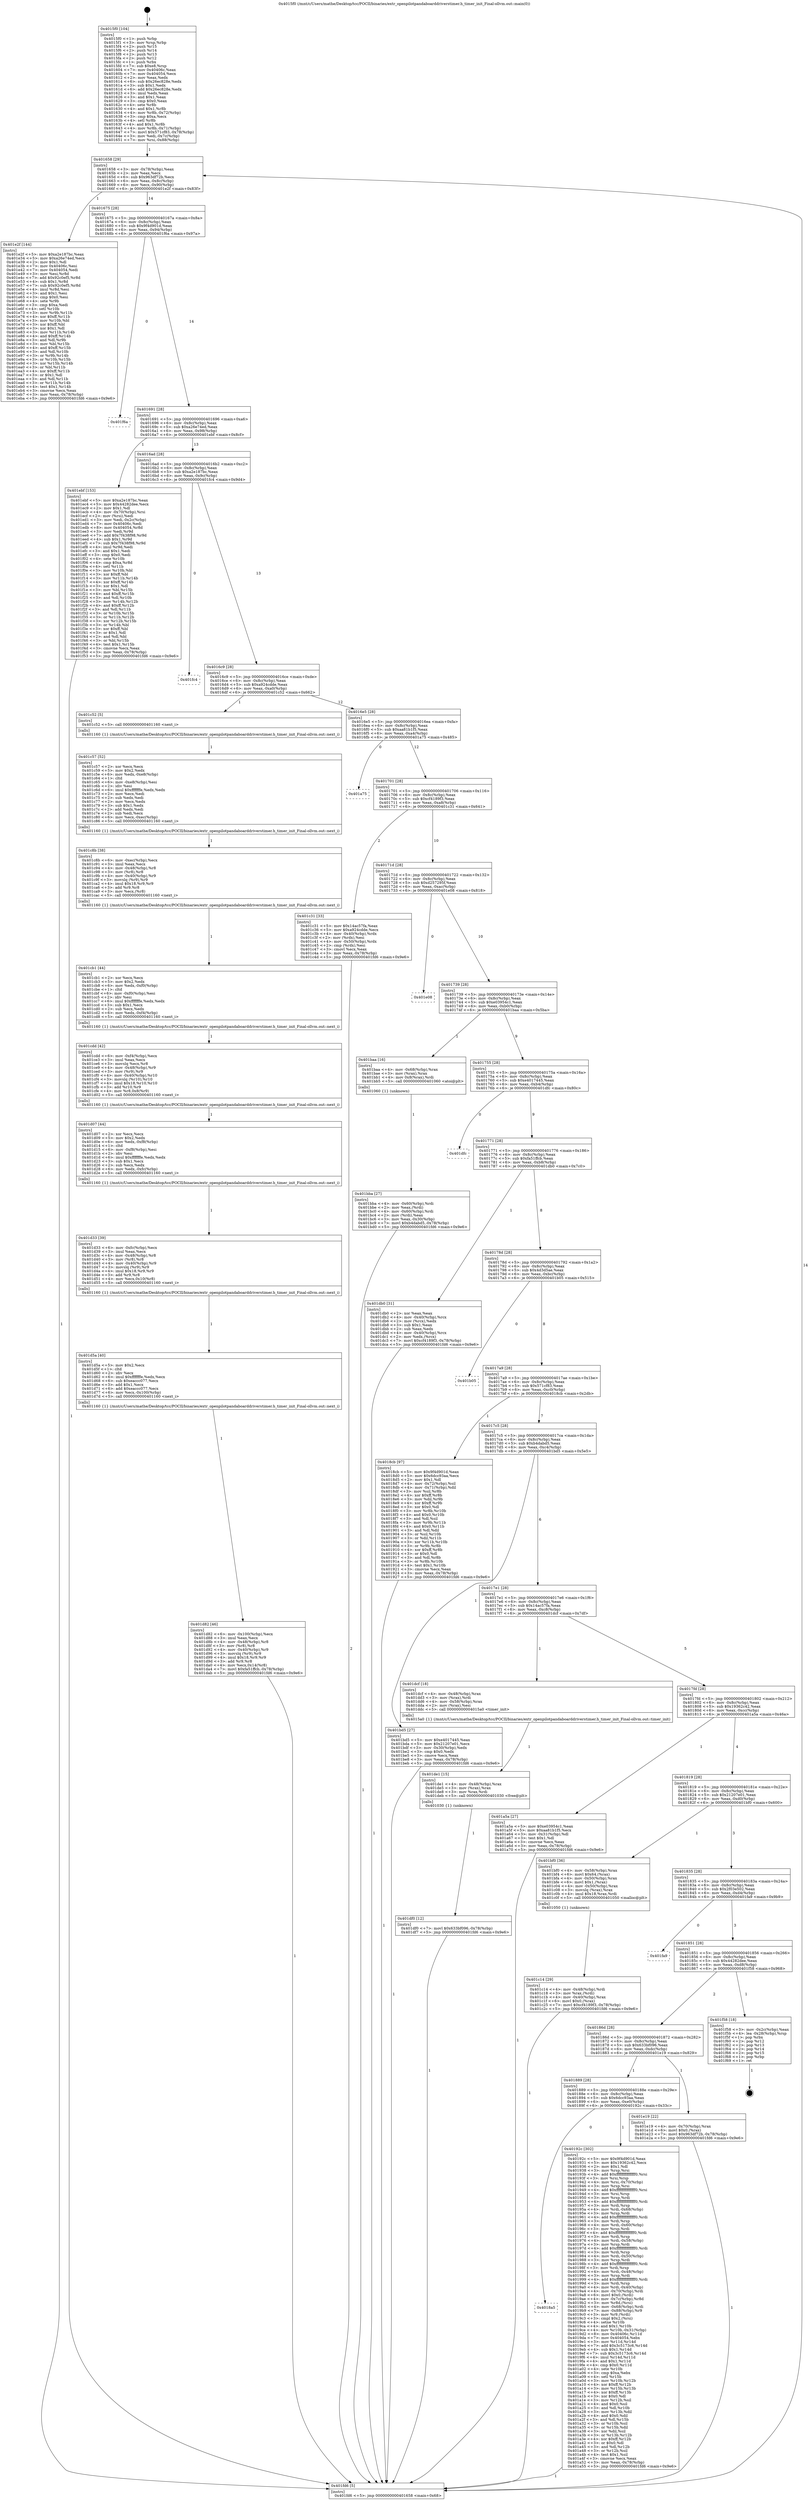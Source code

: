 digraph "0x4015f0" {
  label = "0x4015f0 (/mnt/c/Users/mathe/Desktop/tcc/POCII/binaries/extr_openpilotpandaboarddriverstimer.h_timer_init_Final-ollvm.out::main(0))"
  labelloc = "t"
  node[shape=record]

  Entry [label="",width=0.3,height=0.3,shape=circle,fillcolor=black,style=filled]
  "0x401658" [label="{
     0x401658 [29]\l
     | [instrs]\l
     &nbsp;&nbsp;0x401658 \<+3\>: mov -0x78(%rbp),%eax\l
     &nbsp;&nbsp;0x40165b \<+2\>: mov %eax,%ecx\l
     &nbsp;&nbsp;0x40165d \<+6\>: sub $0x963df72b,%ecx\l
     &nbsp;&nbsp;0x401663 \<+6\>: mov %eax,-0x8c(%rbp)\l
     &nbsp;&nbsp;0x401669 \<+6\>: mov %ecx,-0x90(%rbp)\l
     &nbsp;&nbsp;0x40166f \<+6\>: je 0000000000401e2f \<main+0x83f\>\l
  }"]
  "0x401e2f" [label="{
     0x401e2f [144]\l
     | [instrs]\l
     &nbsp;&nbsp;0x401e2f \<+5\>: mov $0xa2e187bc,%eax\l
     &nbsp;&nbsp;0x401e34 \<+5\>: mov $0xa26e74ed,%ecx\l
     &nbsp;&nbsp;0x401e39 \<+2\>: mov $0x1,%dl\l
     &nbsp;&nbsp;0x401e3b \<+7\>: mov 0x40406c,%esi\l
     &nbsp;&nbsp;0x401e42 \<+7\>: mov 0x404054,%edi\l
     &nbsp;&nbsp;0x401e49 \<+3\>: mov %esi,%r8d\l
     &nbsp;&nbsp;0x401e4c \<+7\>: add $0x92c0ef5,%r8d\l
     &nbsp;&nbsp;0x401e53 \<+4\>: sub $0x1,%r8d\l
     &nbsp;&nbsp;0x401e57 \<+7\>: sub $0x92c0ef5,%r8d\l
     &nbsp;&nbsp;0x401e5e \<+4\>: imul %r8d,%esi\l
     &nbsp;&nbsp;0x401e62 \<+3\>: and $0x1,%esi\l
     &nbsp;&nbsp;0x401e65 \<+3\>: cmp $0x0,%esi\l
     &nbsp;&nbsp;0x401e68 \<+4\>: sete %r9b\l
     &nbsp;&nbsp;0x401e6c \<+3\>: cmp $0xa,%edi\l
     &nbsp;&nbsp;0x401e6f \<+4\>: setl %r10b\l
     &nbsp;&nbsp;0x401e73 \<+3\>: mov %r9b,%r11b\l
     &nbsp;&nbsp;0x401e76 \<+4\>: xor $0xff,%r11b\l
     &nbsp;&nbsp;0x401e7a \<+3\>: mov %r10b,%bl\l
     &nbsp;&nbsp;0x401e7d \<+3\>: xor $0xff,%bl\l
     &nbsp;&nbsp;0x401e80 \<+3\>: xor $0x1,%dl\l
     &nbsp;&nbsp;0x401e83 \<+3\>: mov %r11b,%r14b\l
     &nbsp;&nbsp;0x401e86 \<+4\>: and $0xff,%r14b\l
     &nbsp;&nbsp;0x401e8a \<+3\>: and %dl,%r9b\l
     &nbsp;&nbsp;0x401e8d \<+3\>: mov %bl,%r15b\l
     &nbsp;&nbsp;0x401e90 \<+4\>: and $0xff,%r15b\l
     &nbsp;&nbsp;0x401e94 \<+3\>: and %dl,%r10b\l
     &nbsp;&nbsp;0x401e97 \<+3\>: or %r9b,%r14b\l
     &nbsp;&nbsp;0x401e9a \<+3\>: or %r10b,%r15b\l
     &nbsp;&nbsp;0x401e9d \<+3\>: xor %r15b,%r14b\l
     &nbsp;&nbsp;0x401ea0 \<+3\>: or %bl,%r11b\l
     &nbsp;&nbsp;0x401ea3 \<+4\>: xor $0xff,%r11b\l
     &nbsp;&nbsp;0x401ea7 \<+3\>: or $0x1,%dl\l
     &nbsp;&nbsp;0x401eaa \<+3\>: and %dl,%r11b\l
     &nbsp;&nbsp;0x401ead \<+3\>: or %r11b,%r14b\l
     &nbsp;&nbsp;0x401eb0 \<+4\>: test $0x1,%r14b\l
     &nbsp;&nbsp;0x401eb4 \<+3\>: cmovne %ecx,%eax\l
     &nbsp;&nbsp;0x401eb7 \<+3\>: mov %eax,-0x78(%rbp)\l
     &nbsp;&nbsp;0x401eba \<+5\>: jmp 0000000000401fd6 \<main+0x9e6\>\l
  }"]
  "0x401675" [label="{
     0x401675 [28]\l
     | [instrs]\l
     &nbsp;&nbsp;0x401675 \<+5\>: jmp 000000000040167a \<main+0x8a\>\l
     &nbsp;&nbsp;0x40167a \<+6\>: mov -0x8c(%rbp),%eax\l
     &nbsp;&nbsp;0x401680 \<+5\>: sub $0x9f4d901d,%eax\l
     &nbsp;&nbsp;0x401685 \<+6\>: mov %eax,-0x94(%rbp)\l
     &nbsp;&nbsp;0x40168b \<+6\>: je 0000000000401f6a \<main+0x97a\>\l
  }"]
  Exit [label="",width=0.3,height=0.3,shape=circle,fillcolor=black,style=filled,peripheries=2]
  "0x401f6a" [label="{
     0x401f6a\l
  }", style=dashed]
  "0x401691" [label="{
     0x401691 [28]\l
     | [instrs]\l
     &nbsp;&nbsp;0x401691 \<+5\>: jmp 0000000000401696 \<main+0xa6\>\l
     &nbsp;&nbsp;0x401696 \<+6\>: mov -0x8c(%rbp),%eax\l
     &nbsp;&nbsp;0x40169c \<+5\>: sub $0xa26e74ed,%eax\l
     &nbsp;&nbsp;0x4016a1 \<+6\>: mov %eax,-0x98(%rbp)\l
     &nbsp;&nbsp;0x4016a7 \<+6\>: je 0000000000401ebf \<main+0x8cf\>\l
  }"]
  "0x401df0" [label="{
     0x401df0 [12]\l
     | [instrs]\l
     &nbsp;&nbsp;0x401df0 \<+7\>: movl $0x633bf096,-0x78(%rbp)\l
     &nbsp;&nbsp;0x401df7 \<+5\>: jmp 0000000000401fd6 \<main+0x9e6\>\l
  }"]
  "0x401ebf" [label="{
     0x401ebf [153]\l
     | [instrs]\l
     &nbsp;&nbsp;0x401ebf \<+5\>: mov $0xa2e187bc,%eax\l
     &nbsp;&nbsp;0x401ec4 \<+5\>: mov $0x44282dee,%ecx\l
     &nbsp;&nbsp;0x401ec9 \<+2\>: mov $0x1,%dl\l
     &nbsp;&nbsp;0x401ecb \<+4\>: mov -0x70(%rbp),%rsi\l
     &nbsp;&nbsp;0x401ecf \<+2\>: mov (%rsi),%edi\l
     &nbsp;&nbsp;0x401ed1 \<+3\>: mov %edi,-0x2c(%rbp)\l
     &nbsp;&nbsp;0x401ed4 \<+7\>: mov 0x40406c,%edi\l
     &nbsp;&nbsp;0x401edb \<+8\>: mov 0x404054,%r8d\l
     &nbsp;&nbsp;0x401ee3 \<+3\>: mov %edi,%r9d\l
     &nbsp;&nbsp;0x401ee6 \<+7\>: add $0x7f438f98,%r9d\l
     &nbsp;&nbsp;0x401eed \<+4\>: sub $0x1,%r9d\l
     &nbsp;&nbsp;0x401ef1 \<+7\>: sub $0x7f438f98,%r9d\l
     &nbsp;&nbsp;0x401ef8 \<+4\>: imul %r9d,%edi\l
     &nbsp;&nbsp;0x401efc \<+3\>: and $0x1,%edi\l
     &nbsp;&nbsp;0x401eff \<+3\>: cmp $0x0,%edi\l
     &nbsp;&nbsp;0x401f02 \<+4\>: sete %r10b\l
     &nbsp;&nbsp;0x401f06 \<+4\>: cmp $0xa,%r8d\l
     &nbsp;&nbsp;0x401f0a \<+4\>: setl %r11b\l
     &nbsp;&nbsp;0x401f0e \<+3\>: mov %r10b,%bl\l
     &nbsp;&nbsp;0x401f11 \<+3\>: xor $0xff,%bl\l
     &nbsp;&nbsp;0x401f14 \<+3\>: mov %r11b,%r14b\l
     &nbsp;&nbsp;0x401f17 \<+4\>: xor $0xff,%r14b\l
     &nbsp;&nbsp;0x401f1b \<+3\>: xor $0x1,%dl\l
     &nbsp;&nbsp;0x401f1e \<+3\>: mov %bl,%r15b\l
     &nbsp;&nbsp;0x401f21 \<+4\>: and $0xff,%r15b\l
     &nbsp;&nbsp;0x401f25 \<+3\>: and %dl,%r10b\l
     &nbsp;&nbsp;0x401f28 \<+3\>: mov %r14b,%r12b\l
     &nbsp;&nbsp;0x401f2b \<+4\>: and $0xff,%r12b\l
     &nbsp;&nbsp;0x401f2f \<+3\>: and %dl,%r11b\l
     &nbsp;&nbsp;0x401f32 \<+3\>: or %r10b,%r15b\l
     &nbsp;&nbsp;0x401f35 \<+3\>: or %r11b,%r12b\l
     &nbsp;&nbsp;0x401f38 \<+3\>: xor %r12b,%r15b\l
     &nbsp;&nbsp;0x401f3b \<+3\>: or %r14b,%bl\l
     &nbsp;&nbsp;0x401f3e \<+3\>: xor $0xff,%bl\l
     &nbsp;&nbsp;0x401f41 \<+3\>: or $0x1,%dl\l
     &nbsp;&nbsp;0x401f44 \<+2\>: and %dl,%bl\l
     &nbsp;&nbsp;0x401f46 \<+3\>: or %bl,%r15b\l
     &nbsp;&nbsp;0x401f49 \<+4\>: test $0x1,%r15b\l
     &nbsp;&nbsp;0x401f4d \<+3\>: cmovne %ecx,%eax\l
     &nbsp;&nbsp;0x401f50 \<+3\>: mov %eax,-0x78(%rbp)\l
     &nbsp;&nbsp;0x401f53 \<+5\>: jmp 0000000000401fd6 \<main+0x9e6\>\l
  }"]
  "0x4016ad" [label="{
     0x4016ad [28]\l
     | [instrs]\l
     &nbsp;&nbsp;0x4016ad \<+5\>: jmp 00000000004016b2 \<main+0xc2\>\l
     &nbsp;&nbsp;0x4016b2 \<+6\>: mov -0x8c(%rbp),%eax\l
     &nbsp;&nbsp;0x4016b8 \<+5\>: sub $0xa2e187bc,%eax\l
     &nbsp;&nbsp;0x4016bd \<+6\>: mov %eax,-0x9c(%rbp)\l
     &nbsp;&nbsp;0x4016c3 \<+6\>: je 0000000000401fc4 \<main+0x9d4\>\l
  }"]
  "0x401de1" [label="{
     0x401de1 [15]\l
     | [instrs]\l
     &nbsp;&nbsp;0x401de1 \<+4\>: mov -0x48(%rbp),%rax\l
     &nbsp;&nbsp;0x401de5 \<+3\>: mov (%rax),%rax\l
     &nbsp;&nbsp;0x401de8 \<+3\>: mov %rax,%rdi\l
     &nbsp;&nbsp;0x401deb \<+5\>: call 0000000000401030 \<free@plt\>\l
     | [calls]\l
     &nbsp;&nbsp;0x401030 \{1\} (unknown)\l
  }"]
  "0x401fc4" [label="{
     0x401fc4\l
  }", style=dashed]
  "0x4016c9" [label="{
     0x4016c9 [28]\l
     | [instrs]\l
     &nbsp;&nbsp;0x4016c9 \<+5\>: jmp 00000000004016ce \<main+0xde\>\l
     &nbsp;&nbsp;0x4016ce \<+6\>: mov -0x8c(%rbp),%eax\l
     &nbsp;&nbsp;0x4016d4 \<+5\>: sub $0xa924cdde,%eax\l
     &nbsp;&nbsp;0x4016d9 \<+6\>: mov %eax,-0xa0(%rbp)\l
     &nbsp;&nbsp;0x4016df \<+6\>: je 0000000000401c52 \<main+0x662\>\l
  }"]
  "0x401d82" [label="{
     0x401d82 [46]\l
     | [instrs]\l
     &nbsp;&nbsp;0x401d82 \<+6\>: mov -0x100(%rbp),%ecx\l
     &nbsp;&nbsp;0x401d88 \<+3\>: imul %eax,%ecx\l
     &nbsp;&nbsp;0x401d8b \<+4\>: mov -0x48(%rbp),%r8\l
     &nbsp;&nbsp;0x401d8f \<+3\>: mov (%r8),%r8\l
     &nbsp;&nbsp;0x401d92 \<+4\>: mov -0x40(%rbp),%r9\l
     &nbsp;&nbsp;0x401d96 \<+3\>: movslq (%r9),%r9\l
     &nbsp;&nbsp;0x401d99 \<+4\>: imul $0x18,%r9,%r9\l
     &nbsp;&nbsp;0x401d9d \<+3\>: add %r9,%r8\l
     &nbsp;&nbsp;0x401da0 \<+4\>: mov %ecx,0x14(%r8)\l
     &nbsp;&nbsp;0x401da4 \<+7\>: movl $0xfa51ffcb,-0x78(%rbp)\l
     &nbsp;&nbsp;0x401dab \<+5\>: jmp 0000000000401fd6 \<main+0x9e6\>\l
  }"]
  "0x401c52" [label="{
     0x401c52 [5]\l
     | [instrs]\l
     &nbsp;&nbsp;0x401c52 \<+5\>: call 0000000000401160 \<next_i\>\l
     | [calls]\l
     &nbsp;&nbsp;0x401160 \{1\} (/mnt/c/Users/mathe/Desktop/tcc/POCII/binaries/extr_openpilotpandaboarddriverstimer.h_timer_init_Final-ollvm.out::next_i)\l
  }"]
  "0x4016e5" [label="{
     0x4016e5 [28]\l
     | [instrs]\l
     &nbsp;&nbsp;0x4016e5 \<+5\>: jmp 00000000004016ea \<main+0xfa\>\l
     &nbsp;&nbsp;0x4016ea \<+6\>: mov -0x8c(%rbp),%eax\l
     &nbsp;&nbsp;0x4016f0 \<+5\>: sub $0xaa81b1f5,%eax\l
     &nbsp;&nbsp;0x4016f5 \<+6\>: mov %eax,-0xa4(%rbp)\l
     &nbsp;&nbsp;0x4016fb \<+6\>: je 0000000000401a75 \<main+0x485\>\l
  }"]
  "0x401d5a" [label="{
     0x401d5a [40]\l
     | [instrs]\l
     &nbsp;&nbsp;0x401d5a \<+5\>: mov $0x2,%ecx\l
     &nbsp;&nbsp;0x401d5f \<+1\>: cltd\l
     &nbsp;&nbsp;0x401d60 \<+2\>: idiv %ecx\l
     &nbsp;&nbsp;0x401d62 \<+6\>: imul $0xfffffffe,%edx,%ecx\l
     &nbsp;&nbsp;0x401d68 \<+6\>: sub $0xeaccc077,%ecx\l
     &nbsp;&nbsp;0x401d6e \<+3\>: add $0x1,%ecx\l
     &nbsp;&nbsp;0x401d71 \<+6\>: add $0xeaccc077,%ecx\l
     &nbsp;&nbsp;0x401d77 \<+6\>: mov %ecx,-0x100(%rbp)\l
     &nbsp;&nbsp;0x401d7d \<+5\>: call 0000000000401160 \<next_i\>\l
     | [calls]\l
     &nbsp;&nbsp;0x401160 \{1\} (/mnt/c/Users/mathe/Desktop/tcc/POCII/binaries/extr_openpilotpandaboarddriverstimer.h_timer_init_Final-ollvm.out::next_i)\l
  }"]
  "0x401a75" [label="{
     0x401a75\l
  }", style=dashed]
  "0x401701" [label="{
     0x401701 [28]\l
     | [instrs]\l
     &nbsp;&nbsp;0x401701 \<+5\>: jmp 0000000000401706 \<main+0x116\>\l
     &nbsp;&nbsp;0x401706 \<+6\>: mov -0x8c(%rbp),%eax\l
     &nbsp;&nbsp;0x40170c \<+5\>: sub $0xcf4189f3,%eax\l
     &nbsp;&nbsp;0x401711 \<+6\>: mov %eax,-0xa8(%rbp)\l
     &nbsp;&nbsp;0x401717 \<+6\>: je 0000000000401c31 \<main+0x641\>\l
  }"]
  "0x401d33" [label="{
     0x401d33 [39]\l
     | [instrs]\l
     &nbsp;&nbsp;0x401d33 \<+6\>: mov -0xfc(%rbp),%ecx\l
     &nbsp;&nbsp;0x401d39 \<+3\>: imul %eax,%ecx\l
     &nbsp;&nbsp;0x401d3c \<+4\>: mov -0x48(%rbp),%r8\l
     &nbsp;&nbsp;0x401d40 \<+3\>: mov (%r8),%r8\l
     &nbsp;&nbsp;0x401d43 \<+4\>: mov -0x40(%rbp),%r9\l
     &nbsp;&nbsp;0x401d47 \<+3\>: movslq (%r9),%r9\l
     &nbsp;&nbsp;0x401d4a \<+4\>: imul $0x18,%r9,%r9\l
     &nbsp;&nbsp;0x401d4e \<+3\>: add %r9,%r8\l
     &nbsp;&nbsp;0x401d51 \<+4\>: mov %ecx,0x10(%r8)\l
     &nbsp;&nbsp;0x401d55 \<+5\>: call 0000000000401160 \<next_i\>\l
     | [calls]\l
     &nbsp;&nbsp;0x401160 \{1\} (/mnt/c/Users/mathe/Desktop/tcc/POCII/binaries/extr_openpilotpandaboarddriverstimer.h_timer_init_Final-ollvm.out::next_i)\l
  }"]
  "0x401c31" [label="{
     0x401c31 [33]\l
     | [instrs]\l
     &nbsp;&nbsp;0x401c31 \<+5\>: mov $0x14ac57fa,%eax\l
     &nbsp;&nbsp;0x401c36 \<+5\>: mov $0xa924cdde,%ecx\l
     &nbsp;&nbsp;0x401c3b \<+4\>: mov -0x40(%rbp),%rdx\l
     &nbsp;&nbsp;0x401c3f \<+2\>: mov (%rdx),%esi\l
     &nbsp;&nbsp;0x401c41 \<+4\>: mov -0x50(%rbp),%rdx\l
     &nbsp;&nbsp;0x401c45 \<+2\>: cmp (%rdx),%esi\l
     &nbsp;&nbsp;0x401c47 \<+3\>: cmovl %ecx,%eax\l
     &nbsp;&nbsp;0x401c4a \<+3\>: mov %eax,-0x78(%rbp)\l
     &nbsp;&nbsp;0x401c4d \<+5\>: jmp 0000000000401fd6 \<main+0x9e6\>\l
  }"]
  "0x40171d" [label="{
     0x40171d [28]\l
     | [instrs]\l
     &nbsp;&nbsp;0x40171d \<+5\>: jmp 0000000000401722 \<main+0x132\>\l
     &nbsp;&nbsp;0x401722 \<+6\>: mov -0x8c(%rbp),%eax\l
     &nbsp;&nbsp;0x401728 \<+5\>: sub $0xd257295f,%eax\l
     &nbsp;&nbsp;0x40172d \<+6\>: mov %eax,-0xac(%rbp)\l
     &nbsp;&nbsp;0x401733 \<+6\>: je 0000000000401e08 \<main+0x818\>\l
  }"]
  "0x401d07" [label="{
     0x401d07 [44]\l
     | [instrs]\l
     &nbsp;&nbsp;0x401d07 \<+2\>: xor %ecx,%ecx\l
     &nbsp;&nbsp;0x401d09 \<+5\>: mov $0x2,%edx\l
     &nbsp;&nbsp;0x401d0e \<+6\>: mov %edx,-0xf8(%rbp)\l
     &nbsp;&nbsp;0x401d14 \<+1\>: cltd\l
     &nbsp;&nbsp;0x401d15 \<+6\>: mov -0xf8(%rbp),%esi\l
     &nbsp;&nbsp;0x401d1b \<+2\>: idiv %esi\l
     &nbsp;&nbsp;0x401d1d \<+6\>: imul $0xfffffffe,%edx,%edx\l
     &nbsp;&nbsp;0x401d23 \<+3\>: sub $0x1,%ecx\l
     &nbsp;&nbsp;0x401d26 \<+2\>: sub %ecx,%edx\l
     &nbsp;&nbsp;0x401d28 \<+6\>: mov %edx,-0xfc(%rbp)\l
     &nbsp;&nbsp;0x401d2e \<+5\>: call 0000000000401160 \<next_i\>\l
     | [calls]\l
     &nbsp;&nbsp;0x401160 \{1\} (/mnt/c/Users/mathe/Desktop/tcc/POCII/binaries/extr_openpilotpandaboarddriverstimer.h_timer_init_Final-ollvm.out::next_i)\l
  }"]
  "0x401e08" [label="{
     0x401e08\l
  }", style=dashed]
  "0x401739" [label="{
     0x401739 [28]\l
     | [instrs]\l
     &nbsp;&nbsp;0x401739 \<+5\>: jmp 000000000040173e \<main+0x14e\>\l
     &nbsp;&nbsp;0x40173e \<+6\>: mov -0x8c(%rbp),%eax\l
     &nbsp;&nbsp;0x401744 \<+5\>: sub $0xe03954c1,%eax\l
     &nbsp;&nbsp;0x401749 \<+6\>: mov %eax,-0xb0(%rbp)\l
     &nbsp;&nbsp;0x40174f \<+6\>: je 0000000000401baa \<main+0x5ba\>\l
  }"]
  "0x401cdd" [label="{
     0x401cdd [42]\l
     | [instrs]\l
     &nbsp;&nbsp;0x401cdd \<+6\>: mov -0xf4(%rbp),%ecx\l
     &nbsp;&nbsp;0x401ce3 \<+3\>: imul %eax,%ecx\l
     &nbsp;&nbsp;0x401ce6 \<+3\>: movslq %ecx,%r8\l
     &nbsp;&nbsp;0x401ce9 \<+4\>: mov -0x48(%rbp),%r9\l
     &nbsp;&nbsp;0x401ced \<+3\>: mov (%r9),%r9\l
     &nbsp;&nbsp;0x401cf0 \<+4\>: mov -0x40(%rbp),%r10\l
     &nbsp;&nbsp;0x401cf4 \<+3\>: movslq (%r10),%r10\l
     &nbsp;&nbsp;0x401cf7 \<+4\>: imul $0x18,%r10,%r10\l
     &nbsp;&nbsp;0x401cfb \<+3\>: add %r10,%r9\l
     &nbsp;&nbsp;0x401cfe \<+4\>: mov %r8,0x8(%r9)\l
     &nbsp;&nbsp;0x401d02 \<+5\>: call 0000000000401160 \<next_i\>\l
     | [calls]\l
     &nbsp;&nbsp;0x401160 \{1\} (/mnt/c/Users/mathe/Desktop/tcc/POCII/binaries/extr_openpilotpandaboarddriverstimer.h_timer_init_Final-ollvm.out::next_i)\l
  }"]
  "0x401baa" [label="{
     0x401baa [16]\l
     | [instrs]\l
     &nbsp;&nbsp;0x401baa \<+4\>: mov -0x68(%rbp),%rax\l
     &nbsp;&nbsp;0x401bae \<+3\>: mov (%rax),%rax\l
     &nbsp;&nbsp;0x401bb1 \<+4\>: mov 0x8(%rax),%rdi\l
     &nbsp;&nbsp;0x401bb5 \<+5\>: call 0000000000401060 \<atoi@plt\>\l
     | [calls]\l
     &nbsp;&nbsp;0x401060 \{1\} (unknown)\l
  }"]
  "0x401755" [label="{
     0x401755 [28]\l
     | [instrs]\l
     &nbsp;&nbsp;0x401755 \<+5\>: jmp 000000000040175a \<main+0x16a\>\l
     &nbsp;&nbsp;0x40175a \<+6\>: mov -0x8c(%rbp),%eax\l
     &nbsp;&nbsp;0x401760 \<+5\>: sub $0xe4017445,%eax\l
     &nbsp;&nbsp;0x401765 \<+6\>: mov %eax,-0xb4(%rbp)\l
     &nbsp;&nbsp;0x40176b \<+6\>: je 0000000000401dfc \<main+0x80c\>\l
  }"]
  "0x401cb1" [label="{
     0x401cb1 [44]\l
     | [instrs]\l
     &nbsp;&nbsp;0x401cb1 \<+2\>: xor %ecx,%ecx\l
     &nbsp;&nbsp;0x401cb3 \<+5\>: mov $0x2,%edx\l
     &nbsp;&nbsp;0x401cb8 \<+6\>: mov %edx,-0xf0(%rbp)\l
     &nbsp;&nbsp;0x401cbe \<+1\>: cltd\l
     &nbsp;&nbsp;0x401cbf \<+6\>: mov -0xf0(%rbp),%esi\l
     &nbsp;&nbsp;0x401cc5 \<+2\>: idiv %esi\l
     &nbsp;&nbsp;0x401cc7 \<+6\>: imul $0xfffffffe,%edx,%edx\l
     &nbsp;&nbsp;0x401ccd \<+3\>: sub $0x1,%ecx\l
     &nbsp;&nbsp;0x401cd0 \<+2\>: sub %ecx,%edx\l
     &nbsp;&nbsp;0x401cd2 \<+6\>: mov %edx,-0xf4(%rbp)\l
     &nbsp;&nbsp;0x401cd8 \<+5\>: call 0000000000401160 \<next_i\>\l
     | [calls]\l
     &nbsp;&nbsp;0x401160 \{1\} (/mnt/c/Users/mathe/Desktop/tcc/POCII/binaries/extr_openpilotpandaboarddriverstimer.h_timer_init_Final-ollvm.out::next_i)\l
  }"]
  "0x401dfc" [label="{
     0x401dfc\l
  }", style=dashed]
  "0x401771" [label="{
     0x401771 [28]\l
     | [instrs]\l
     &nbsp;&nbsp;0x401771 \<+5\>: jmp 0000000000401776 \<main+0x186\>\l
     &nbsp;&nbsp;0x401776 \<+6\>: mov -0x8c(%rbp),%eax\l
     &nbsp;&nbsp;0x40177c \<+5\>: sub $0xfa51ffcb,%eax\l
     &nbsp;&nbsp;0x401781 \<+6\>: mov %eax,-0xb8(%rbp)\l
     &nbsp;&nbsp;0x401787 \<+6\>: je 0000000000401db0 \<main+0x7c0\>\l
  }"]
  "0x401c8b" [label="{
     0x401c8b [38]\l
     | [instrs]\l
     &nbsp;&nbsp;0x401c8b \<+6\>: mov -0xec(%rbp),%ecx\l
     &nbsp;&nbsp;0x401c91 \<+3\>: imul %eax,%ecx\l
     &nbsp;&nbsp;0x401c94 \<+4\>: mov -0x48(%rbp),%r8\l
     &nbsp;&nbsp;0x401c98 \<+3\>: mov (%r8),%r8\l
     &nbsp;&nbsp;0x401c9b \<+4\>: mov -0x40(%rbp),%r9\l
     &nbsp;&nbsp;0x401c9f \<+3\>: movslq (%r9),%r9\l
     &nbsp;&nbsp;0x401ca2 \<+4\>: imul $0x18,%r9,%r9\l
     &nbsp;&nbsp;0x401ca6 \<+3\>: add %r9,%r8\l
     &nbsp;&nbsp;0x401ca9 \<+3\>: mov %ecx,(%r8)\l
     &nbsp;&nbsp;0x401cac \<+5\>: call 0000000000401160 \<next_i\>\l
     | [calls]\l
     &nbsp;&nbsp;0x401160 \{1\} (/mnt/c/Users/mathe/Desktop/tcc/POCII/binaries/extr_openpilotpandaboarddriverstimer.h_timer_init_Final-ollvm.out::next_i)\l
  }"]
  "0x401db0" [label="{
     0x401db0 [31]\l
     | [instrs]\l
     &nbsp;&nbsp;0x401db0 \<+2\>: xor %eax,%eax\l
     &nbsp;&nbsp;0x401db2 \<+4\>: mov -0x40(%rbp),%rcx\l
     &nbsp;&nbsp;0x401db6 \<+2\>: mov (%rcx),%edx\l
     &nbsp;&nbsp;0x401db8 \<+3\>: sub $0x1,%eax\l
     &nbsp;&nbsp;0x401dbb \<+2\>: sub %eax,%edx\l
     &nbsp;&nbsp;0x401dbd \<+4\>: mov -0x40(%rbp),%rcx\l
     &nbsp;&nbsp;0x401dc1 \<+2\>: mov %edx,(%rcx)\l
     &nbsp;&nbsp;0x401dc3 \<+7\>: movl $0xcf4189f3,-0x78(%rbp)\l
     &nbsp;&nbsp;0x401dca \<+5\>: jmp 0000000000401fd6 \<main+0x9e6\>\l
  }"]
  "0x40178d" [label="{
     0x40178d [28]\l
     | [instrs]\l
     &nbsp;&nbsp;0x40178d \<+5\>: jmp 0000000000401792 \<main+0x1a2\>\l
     &nbsp;&nbsp;0x401792 \<+6\>: mov -0x8c(%rbp),%eax\l
     &nbsp;&nbsp;0x401798 \<+5\>: sub $0x4d3d5ae,%eax\l
     &nbsp;&nbsp;0x40179d \<+6\>: mov %eax,-0xbc(%rbp)\l
     &nbsp;&nbsp;0x4017a3 \<+6\>: je 0000000000401b05 \<main+0x515\>\l
  }"]
  "0x401c57" [label="{
     0x401c57 [52]\l
     | [instrs]\l
     &nbsp;&nbsp;0x401c57 \<+2\>: xor %ecx,%ecx\l
     &nbsp;&nbsp;0x401c59 \<+5\>: mov $0x2,%edx\l
     &nbsp;&nbsp;0x401c5e \<+6\>: mov %edx,-0xe8(%rbp)\l
     &nbsp;&nbsp;0x401c64 \<+1\>: cltd\l
     &nbsp;&nbsp;0x401c65 \<+6\>: mov -0xe8(%rbp),%esi\l
     &nbsp;&nbsp;0x401c6b \<+2\>: idiv %esi\l
     &nbsp;&nbsp;0x401c6d \<+6\>: imul $0xfffffffe,%edx,%edx\l
     &nbsp;&nbsp;0x401c73 \<+2\>: mov %ecx,%edi\l
     &nbsp;&nbsp;0x401c75 \<+2\>: sub %edx,%edi\l
     &nbsp;&nbsp;0x401c77 \<+2\>: mov %ecx,%edx\l
     &nbsp;&nbsp;0x401c79 \<+3\>: sub $0x1,%edx\l
     &nbsp;&nbsp;0x401c7c \<+2\>: add %edx,%edi\l
     &nbsp;&nbsp;0x401c7e \<+2\>: sub %edi,%ecx\l
     &nbsp;&nbsp;0x401c80 \<+6\>: mov %ecx,-0xec(%rbp)\l
     &nbsp;&nbsp;0x401c86 \<+5\>: call 0000000000401160 \<next_i\>\l
     | [calls]\l
     &nbsp;&nbsp;0x401160 \{1\} (/mnt/c/Users/mathe/Desktop/tcc/POCII/binaries/extr_openpilotpandaboarddriverstimer.h_timer_init_Final-ollvm.out::next_i)\l
  }"]
  "0x401b05" [label="{
     0x401b05\l
  }", style=dashed]
  "0x4017a9" [label="{
     0x4017a9 [28]\l
     | [instrs]\l
     &nbsp;&nbsp;0x4017a9 \<+5\>: jmp 00000000004017ae \<main+0x1be\>\l
     &nbsp;&nbsp;0x4017ae \<+6\>: mov -0x8c(%rbp),%eax\l
     &nbsp;&nbsp;0x4017b4 \<+5\>: sub $0x571cf83,%eax\l
     &nbsp;&nbsp;0x4017b9 \<+6\>: mov %eax,-0xc0(%rbp)\l
     &nbsp;&nbsp;0x4017bf \<+6\>: je 00000000004018cb \<main+0x2db\>\l
  }"]
  "0x401c14" [label="{
     0x401c14 [29]\l
     | [instrs]\l
     &nbsp;&nbsp;0x401c14 \<+4\>: mov -0x48(%rbp),%rdi\l
     &nbsp;&nbsp;0x401c18 \<+3\>: mov %rax,(%rdi)\l
     &nbsp;&nbsp;0x401c1b \<+4\>: mov -0x40(%rbp),%rax\l
     &nbsp;&nbsp;0x401c1f \<+6\>: movl $0x0,(%rax)\l
     &nbsp;&nbsp;0x401c25 \<+7\>: movl $0xcf4189f3,-0x78(%rbp)\l
     &nbsp;&nbsp;0x401c2c \<+5\>: jmp 0000000000401fd6 \<main+0x9e6\>\l
  }"]
  "0x4018cb" [label="{
     0x4018cb [97]\l
     | [instrs]\l
     &nbsp;&nbsp;0x4018cb \<+5\>: mov $0x9f4d901d,%eax\l
     &nbsp;&nbsp;0x4018d0 \<+5\>: mov $0x6dcc93aa,%ecx\l
     &nbsp;&nbsp;0x4018d5 \<+2\>: mov $0x1,%dl\l
     &nbsp;&nbsp;0x4018d7 \<+4\>: mov -0x72(%rbp),%sil\l
     &nbsp;&nbsp;0x4018db \<+4\>: mov -0x71(%rbp),%dil\l
     &nbsp;&nbsp;0x4018df \<+3\>: mov %sil,%r8b\l
     &nbsp;&nbsp;0x4018e2 \<+4\>: xor $0xff,%r8b\l
     &nbsp;&nbsp;0x4018e6 \<+3\>: mov %dil,%r9b\l
     &nbsp;&nbsp;0x4018e9 \<+4\>: xor $0xff,%r9b\l
     &nbsp;&nbsp;0x4018ed \<+3\>: xor $0x0,%dl\l
     &nbsp;&nbsp;0x4018f0 \<+3\>: mov %r8b,%r10b\l
     &nbsp;&nbsp;0x4018f3 \<+4\>: and $0x0,%r10b\l
     &nbsp;&nbsp;0x4018f7 \<+3\>: and %dl,%sil\l
     &nbsp;&nbsp;0x4018fa \<+3\>: mov %r9b,%r11b\l
     &nbsp;&nbsp;0x4018fd \<+4\>: and $0x0,%r11b\l
     &nbsp;&nbsp;0x401901 \<+3\>: and %dl,%dil\l
     &nbsp;&nbsp;0x401904 \<+3\>: or %sil,%r10b\l
     &nbsp;&nbsp;0x401907 \<+3\>: or %dil,%r11b\l
     &nbsp;&nbsp;0x40190a \<+3\>: xor %r11b,%r10b\l
     &nbsp;&nbsp;0x40190d \<+3\>: or %r9b,%r8b\l
     &nbsp;&nbsp;0x401910 \<+4\>: xor $0xff,%r8b\l
     &nbsp;&nbsp;0x401914 \<+3\>: or $0x0,%dl\l
     &nbsp;&nbsp;0x401917 \<+3\>: and %dl,%r8b\l
     &nbsp;&nbsp;0x40191a \<+3\>: or %r8b,%r10b\l
     &nbsp;&nbsp;0x40191d \<+4\>: test $0x1,%r10b\l
     &nbsp;&nbsp;0x401921 \<+3\>: cmovne %ecx,%eax\l
     &nbsp;&nbsp;0x401924 \<+3\>: mov %eax,-0x78(%rbp)\l
     &nbsp;&nbsp;0x401927 \<+5\>: jmp 0000000000401fd6 \<main+0x9e6\>\l
  }"]
  "0x4017c5" [label="{
     0x4017c5 [28]\l
     | [instrs]\l
     &nbsp;&nbsp;0x4017c5 \<+5\>: jmp 00000000004017ca \<main+0x1da\>\l
     &nbsp;&nbsp;0x4017ca \<+6\>: mov -0x8c(%rbp),%eax\l
     &nbsp;&nbsp;0x4017d0 \<+5\>: sub $0xb4dabd5,%eax\l
     &nbsp;&nbsp;0x4017d5 \<+6\>: mov %eax,-0xc4(%rbp)\l
     &nbsp;&nbsp;0x4017db \<+6\>: je 0000000000401bd5 \<main+0x5e5\>\l
  }"]
  "0x401fd6" [label="{
     0x401fd6 [5]\l
     | [instrs]\l
     &nbsp;&nbsp;0x401fd6 \<+5\>: jmp 0000000000401658 \<main+0x68\>\l
  }"]
  "0x4015f0" [label="{
     0x4015f0 [104]\l
     | [instrs]\l
     &nbsp;&nbsp;0x4015f0 \<+1\>: push %rbp\l
     &nbsp;&nbsp;0x4015f1 \<+3\>: mov %rsp,%rbp\l
     &nbsp;&nbsp;0x4015f4 \<+2\>: push %r15\l
     &nbsp;&nbsp;0x4015f6 \<+2\>: push %r14\l
     &nbsp;&nbsp;0x4015f8 \<+2\>: push %r13\l
     &nbsp;&nbsp;0x4015fa \<+2\>: push %r12\l
     &nbsp;&nbsp;0x4015fc \<+1\>: push %rbx\l
     &nbsp;&nbsp;0x4015fd \<+7\>: sub $0xe8,%rsp\l
     &nbsp;&nbsp;0x401604 \<+7\>: mov 0x40406c,%eax\l
     &nbsp;&nbsp;0x40160b \<+7\>: mov 0x404054,%ecx\l
     &nbsp;&nbsp;0x401612 \<+2\>: mov %eax,%edx\l
     &nbsp;&nbsp;0x401614 \<+6\>: sub $0x26ec828e,%edx\l
     &nbsp;&nbsp;0x40161a \<+3\>: sub $0x1,%edx\l
     &nbsp;&nbsp;0x40161d \<+6\>: add $0x26ec828e,%edx\l
     &nbsp;&nbsp;0x401623 \<+3\>: imul %edx,%eax\l
     &nbsp;&nbsp;0x401626 \<+3\>: and $0x1,%eax\l
     &nbsp;&nbsp;0x401629 \<+3\>: cmp $0x0,%eax\l
     &nbsp;&nbsp;0x40162c \<+4\>: sete %r8b\l
     &nbsp;&nbsp;0x401630 \<+4\>: and $0x1,%r8b\l
     &nbsp;&nbsp;0x401634 \<+4\>: mov %r8b,-0x72(%rbp)\l
     &nbsp;&nbsp;0x401638 \<+3\>: cmp $0xa,%ecx\l
     &nbsp;&nbsp;0x40163b \<+4\>: setl %r8b\l
     &nbsp;&nbsp;0x40163f \<+4\>: and $0x1,%r8b\l
     &nbsp;&nbsp;0x401643 \<+4\>: mov %r8b,-0x71(%rbp)\l
     &nbsp;&nbsp;0x401647 \<+7\>: movl $0x571cf83,-0x78(%rbp)\l
     &nbsp;&nbsp;0x40164e \<+3\>: mov %edi,-0x7c(%rbp)\l
     &nbsp;&nbsp;0x401651 \<+7\>: mov %rsi,-0x88(%rbp)\l
  }"]
  "0x401bba" [label="{
     0x401bba [27]\l
     | [instrs]\l
     &nbsp;&nbsp;0x401bba \<+4\>: mov -0x60(%rbp),%rdi\l
     &nbsp;&nbsp;0x401bbe \<+2\>: mov %eax,(%rdi)\l
     &nbsp;&nbsp;0x401bc0 \<+4\>: mov -0x60(%rbp),%rdi\l
     &nbsp;&nbsp;0x401bc4 \<+2\>: mov (%rdi),%eax\l
     &nbsp;&nbsp;0x401bc6 \<+3\>: mov %eax,-0x30(%rbp)\l
     &nbsp;&nbsp;0x401bc9 \<+7\>: movl $0xb4dabd5,-0x78(%rbp)\l
     &nbsp;&nbsp;0x401bd0 \<+5\>: jmp 0000000000401fd6 \<main+0x9e6\>\l
  }"]
  "0x401bd5" [label="{
     0x401bd5 [27]\l
     | [instrs]\l
     &nbsp;&nbsp;0x401bd5 \<+5\>: mov $0xe4017445,%eax\l
     &nbsp;&nbsp;0x401bda \<+5\>: mov $0x21207e01,%ecx\l
     &nbsp;&nbsp;0x401bdf \<+3\>: mov -0x30(%rbp),%edx\l
     &nbsp;&nbsp;0x401be2 \<+3\>: cmp $0x0,%edx\l
     &nbsp;&nbsp;0x401be5 \<+3\>: cmove %ecx,%eax\l
     &nbsp;&nbsp;0x401be8 \<+3\>: mov %eax,-0x78(%rbp)\l
     &nbsp;&nbsp;0x401beb \<+5\>: jmp 0000000000401fd6 \<main+0x9e6\>\l
  }"]
  "0x4017e1" [label="{
     0x4017e1 [28]\l
     | [instrs]\l
     &nbsp;&nbsp;0x4017e1 \<+5\>: jmp 00000000004017e6 \<main+0x1f6\>\l
     &nbsp;&nbsp;0x4017e6 \<+6\>: mov -0x8c(%rbp),%eax\l
     &nbsp;&nbsp;0x4017ec \<+5\>: sub $0x14ac57fa,%eax\l
     &nbsp;&nbsp;0x4017f1 \<+6\>: mov %eax,-0xc8(%rbp)\l
     &nbsp;&nbsp;0x4017f7 \<+6\>: je 0000000000401dcf \<main+0x7df\>\l
  }"]
  "0x4018a5" [label="{
     0x4018a5\l
  }", style=dashed]
  "0x401dcf" [label="{
     0x401dcf [18]\l
     | [instrs]\l
     &nbsp;&nbsp;0x401dcf \<+4\>: mov -0x48(%rbp),%rax\l
     &nbsp;&nbsp;0x401dd3 \<+3\>: mov (%rax),%rdi\l
     &nbsp;&nbsp;0x401dd6 \<+4\>: mov -0x58(%rbp),%rax\l
     &nbsp;&nbsp;0x401dda \<+2\>: mov (%rax),%esi\l
     &nbsp;&nbsp;0x401ddc \<+5\>: call 00000000004015a0 \<timer_init\>\l
     | [calls]\l
     &nbsp;&nbsp;0x4015a0 \{1\} (/mnt/c/Users/mathe/Desktop/tcc/POCII/binaries/extr_openpilotpandaboarddriverstimer.h_timer_init_Final-ollvm.out::timer_init)\l
  }"]
  "0x4017fd" [label="{
     0x4017fd [28]\l
     | [instrs]\l
     &nbsp;&nbsp;0x4017fd \<+5\>: jmp 0000000000401802 \<main+0x212\>\l
     &nbsp;&nbsp;0x401802 \<+6\>: mov -0x8c(%rbp),%eax\l
     &nbsp;&nbsp;0x401808 \<+5\>: sub $0x19362c42,%eax\l
     &nbsp;&nbsp;0x40180d \<+6\>: mov %eax,-0xcc(%rbp)\l
     &nbsp;&nbsp;0x401813 \<+6\>: je 0000000000401a5a \<main+0x46a\>\l
  }"]
  "0x40192c" [label="{
     0x40192c [302]\l
     | [instrs]\l
     &nbsp;&nbsp;0x40192c \<+5\>: mov $0x9f4d901d,%eax\l
     &nbsp;&nbsp;0x401931 \<+5\>: mov $0x19362c42,%ecx\l
     &nbsp;&nbsp;0x401936 \<+2\>: mov $0x1,%dl\l
     &nbsp;&nbsp;0x401938 \<+3\>: mov %rsp,%rsi\l
     &nbsp;&nbsp;0x40193b \<+4\>: add $0xfffffffffffffff0,%rsi\l
     &nbsp;&nbsp;0x40193f \<+3\>: mov %rsi,%rsp\l
     &nbsp;&nbsp;0x401942 \<+4\>: mov %rsi,-0x70(%rbp)\l
     &nbsp;&nbsp;0x401946 \<+3\>: mov %rsp,%rsi\l
     &nbsp;&nbsp;0x401949 \<+4\>: add $0xfffffffffffffff0,%rsi\l
     &nbsp;&nbsp;0x40194d \<+3\>: mov %rsi,%rsp\l
     &nbsp;&nbsp;0x401950 \<+3\>: mov %rsp,%rdi\l
     &nbsp;&nbsp;0x401953 \<+4\>: add $0xfffffffffffffff0,%rdi\l
     &nbsp;&nbsp;0x401957 \<+3\>: mov %rdi,%rsp\l
     &nbsp;&nbsp;0x40195a \<+4\>: mov %rdi,-0x68(%rbp)\l
     &nbsp;&nbsp;0x40195e \<+3\>: mov %rsp,%rdi\l
     &nbsp;&nbsp;0x401961 \<+4\>: add $0xfffffffffffffff0,%rdi\l
     &nbsp;&nbsp;0x401965 \<+3\>: mov %rdi,%rsp\l
     &nbsp;&nbsp;0x401968 \<+4\>: mov %rdi,-0x60(%rbp)\l
     &nbsp;&nbsp;0x40196c \<+3\>: mov %rsp,%rdi\l
     &nbsp;&nbsp;0x40196f \<+4\>: add $0xfffffffffffffff0,%rdi\l
     &nbsp;&nbsp;0x401973 \<+3\>: mov %rdi,%rsp\l
     &nbsp;&nbsp;0x401976 \<+4\>: mov %rdi,-0x58(%rbp)\l
     &nbsp;&nbsp;0x40197a \<+3\>: mov %rsp,%rdi\l
     &nbsp;&nbsp;0x40197d \<+4\>: add $0xfffffffffffffff0,%rdi\l
     &nbsp;&nbsp;0x401981 \<+3\>: mov %rdi,%rsp\l
     &nbsp;&nbsp;0x401984 \<+4\>: mov %rdi,-0x50(%rbp)\l
     &nbsp;&nbsp;0x401988 \<+3\>: mov %rsp,%rdi\l
     &nbsp;&nbsp;0x40198b \<+4\>: add $0xfffffffffffffff0,%rdi\l
     &nbsp;&nbsp;0x40198f \<+3\>: mov %rdi,%rsp\l
     &nbsp;&nbsp;0x401992 \<+4\>: mov %rdi,-0x48(%rbp)\l
     &nbsp;&nbsp;0x401996 \<+3\>: mov %rsp,%rdi\l
     &nbsp;&nbsp;0x401999 \<+4\>: add $0xfffffffffffffff0,%rdi\l
     &nbsp;&nbsp;0x40199d \<+3\>: mov %rdi,%rsp\l
     &nbsp;&nbsp;0x4019a0 \<+4\>: mov %rdi,-0x40(%rbp)\l
     &nbsp;&nbsp;0x4019a4 \<+4\>: mov -0x70(%rbp),%rdi\l
     &nbsp;&nbsp;0x4019a8 \<+6\>: movl $0x0,(%rdi)\l
     &nbsp;&nbsp;0x4019ae \<+4\>: mov -0x7c(%rbp),%r8d\l
     &nbsp;&nbsp;0x4019b2 \<+3\>: mov %r8d,(%rsi)\l
     &nbsp;&nbsp;0x4019b5 \<+4\>: mov -0x68(%rbp),%rdi\l
     &nbsp;&nbsp;0x4019b9 \<+7\>: mov -0x88(%rbp),%r9\l
     &nbsp;&nbsp;0x4019c0 \<+3\>: mov %r9,(%rdi)\l
     &nbsp;&nbsp;0x4019c3 \<+3\>: cmpl $0x2,(%rsi)\l
     &nbsp;&nbsp;0x4019c6 \<+4\>: setne %r10b\l
     &nbsp;&nbsp;0x4019ca \<+4\>: and $0x1,%r10b\l
     &nbsp;&nbsp;0x4019ce \<+4\>: mov %r10b,-0x31(%rbp)\l
     &nbsp;&nbsp;0x4019d2 \<+8\>: mov 0x40406c,%r11d\l
     &nbsp;&nbsp;0x4019da \<+7\>: mov 0x404054,%ebx\l
     &nbsp;&nbsp;0x4019e1 \<+3\>: mov %r11d,%r14d\l
     &nbsp;&nbsp;0x4019e4 \<+7\>: add $0x3c5173c6,%r14d\l
     &nbsp;&nbsp;0x4019eb \<+4\>: sub $0x1,%r14d\l
     &nbsp;&nbsp;0x4019ef \<+7\>: sub $0x3c5173c6,%r14d\l
     &nbsp;&nbsp;0x4019f6 \<+4\>: imul %r14d,%r11d\l
     &nbsp;&nbsp;0x4019fa \<+4\>: and $0x1,%r11d\l
     &nbsp;&nbsp;0x4019fe \<+4\>: cmp $0x0,%r11d\l
     &nbsp;&nbsp;0x401a02 \<+4\>: sete %r10b\l
     &nbsp;&nbsp;0x401a06 \<+3\>: cmp $0xa,%ebx\l
     &nbsp;&nbsp;0x401a09 \<+4\>: setl %r15b\l
     &nbsp;&nbsp;0x401a0d \<+3\>: mov %r10b,%r12b\l
     &nbsp;&nbsp;0x401a10 \<+4\>: xor $0xff,%r12b\l
     &nbsp;&nbsp;0x401a14 \<+3\>: mov %r15b,%r13b\l
     &nbsp;&nbsp;0x401a17 \<+4\>: xor $0xff,%r13b\l
     &nbsp;&nbsp;0x401a1b \<+3\>: xor $0x0,%dl\l
     &nbsp;&nbsp;0x401a1e \<+3\>: mov %r12b,%sil\l
     &nbsp;&nbsp;0x401a21 \<+4\>: and $0x0,%sil\l
     &nbsp;&nbsp;0x401a25 \<+3\>: and %dl,%r10b\l
     &nbsp;&nbsp;0x401a28 \<+3\>: mov %r13b,%dil\l
     &nbsp;&nbsp;0x401a2b \<+4\>: and $0x0,%dil\l
     &nbsp;&nbsp;0x401a2f \<+3\>: and %dl,%r15b\l
     &nbsp;&nbsp;0x401a32 \<+3\>: or %r10b,%sil\l
     &nbsp;&nbsp;0x401a35 \<+3\>: or %r15b,%dil\l
     &nbsp;&nbsp;0x401a38 \<+3\>: xor %dil,%sil\l
     &nbsp;&nbsp;0x401a3b \<+3\>: or %r13b,%r12b\l
     &nbsp;&nbsp;0x401a3e \<+4\>: xor $0xff,%r12b\l
     &nbsp;&nbsp;0x401a42 \<+3\>: or $0x0,%dl\l
     &nbsp;&nbsp;0x401a45 \<+3\>: and %dl,%r12b\l
     &nbsp;&nbsp;0x401a48 \<+3\>: or %r12b,%sil\l
     &nbsp;&nbsp;0x401a4b \<+4\>: test $0x1,%sil\l
     &nbsp;&nbsp;0x401a4f \<+3\>: cmovne %ecx,%eax\l
     &nbsp;&nbsp;0x401a52 \<+3\>: mov %eax,-0x78(%rbp)\l
     &nbsp;&nbsp;0x401a55 \<+5\>: jmp 0000000000401fd6 \<main+0x9e6\>\l
  }"]
  "0x401a5a" [label="{
     0x401a5a [27]\l
     | [instrs]\l
     &nbsp;&nbsp;0x401a5a \<+5\>: mov $0xe03954c1,%eax\l
     &nbsp;&nbsp;0x401a5f \<+5\>: mov $0xaa81b1f5,%ecx\l
     &nbsp;&nbsp;0x401a64 \<+3\>: mov -0x31(%rbp),%dl\l
     &nbsp;&nbsp;0x401a67 \<+3\>: test $0x1,%dl\l
     &nbsp;&nbsp;0x401a6a \<+3\>: cmovne %ecx,%eax\l
     &nbsp;&nbsp;0x401a6d \<+3\>: mov %eax,-0x78(%rbp)\l
     &nbsp;&nbsp;0x401a70 \<+5\>: jmp 0000000000401fd6 \<main+0x9e6\>\l
  }"]
  "0x401819" [label="{
     0x401819 [28]\l
     | [instrs]\l
     &nbsp;&nbsp;0x401819 \<+5\>: jmp 000000000040181e \<main+0x22e\>\l
     &nbsp;&nbsp;0x40181e \<+6\>: mov -0x8c(%rbp),%eax\l
     &nbsp;&nbsp;0x401824 \<+5\>: sub $0x21207e01,%eax\l
     &nbsp;&nbsp;0x401829 \<+6\>: mov %eax,-0xd0(%rbp)\l
     &nbsp;&nbsp;0x40182f \<+6\>: je 0000000000401bf0 \<main+0x600\>\l
  }"]
  "0x401889" [label="{
     0x401889 [28]\l
     | [instrs]\l
     &nbsp;&nbsp;0x401889 \<+5\>: jmp 000000000040188e \<main+0x29e\>\l
     &nbsp;&nbsp;0x40188e \<+6\>: mov -0x8c(%rbp),%eax\l
     &nbsp;&nbsp;0x401894 \<+5\>: sub $0x6dcc93aa,%eax\l
     &nbsp;&nbsp;0x401899 \<+6\>: mov %eax,-0xe0(%rbp)\l
     &nbsp;&nbsp;0x40189f \<+6\>: je 000000000040192c \<main+0x33c\>\l
  }"]
  "0x401bf0" [label="{
     0x401bf0 [36]\l
     | [instrs]\l
     &nbsp;&nbsp;0x401bf0 \<+4\>: mov -0x58(%rbp),%rax\l
     &nbsp;&nbsp;0x401bf4 \<+6\>: movl $0x64,(%rax)\l
     &nbsp;&nbsp;0x401bfa \<+4\>: mov -0x50(%rbp),%rax\l
     &nbsp;&nbsp;0x401bfe \<+6\>: movl $0x1,(%rax)\l
     &nbsp;&nbsp;0x401c04 \<+4\>: mov -0x50(%rbp),%rax\l
     &nbsp;&nbsp;0x401c08 \<+3\>: movslq (%rax),%rax\l
     &nbsp;&nbsp;0x401c0b \<+4\>: imul $0x18,%rax,%rdi\l
     &nbsp;&nbsp;0x401c0f \<+5\>: call 0000000000401050 \<malloc@plt\>\l
     | [calls]\l
     &nbsp;&nbsp;0x401050 \{1\} (unknown)\l
  }"]
  "0x401835" [label="{
     0x401835 [28]\l
     | [instrs]\l
     &nbsp;&nbsp;0x401835 \<+5\>: jmp 000000000040183a \<main+0x24a\>\l
     &nbsp;&nbsp;0x40183a \<+6\>: mov -0x8c(%rbp),%eax\l
     &nbsp;&nbsp;0x401840 \<+5\>: sub $0x2f03e502,%eax\l
     &nbsp;&nbsp;0x401845 \<+6\>: mov %eax,-0xd4(%rbp)\l
     &nbsp;&nbsp;0x40184b \<+6\>: je 0000000000401fa9 \<main+0x9b9\>\l
  }"]
  "0x401e19" [label="{
     0x401e19 [22]\l
     | [instrs]\l
     &nbsp;&nbsp;0x401e19 \<+4\>: mov -0x70(%rbp),%rax\l
     &nbsp;&nbsp;0x401e1d \<+6\>: movl $0x0,(%rax)\l
     &nbsp;&nbsp;0x401e23 \<+7\>: movl $0x963df72b,-0x78(%rbp)\l
     &nbsp;&nbsp;0x401e2a \<+5\>: jmp 0000000000401fd6 \<main+0x9e6\>\l
  }"]
  "0x401fa9" [label="{
     0x401fa9\l
  }", style=dashed]
  "0x401851" [label="{
     0x401851 [28]\l
     | [instrs]\l
     &nbsp;&nbsp;0x401851 \<+5\>: jmp 0000000000401856 \<main+0x266\>\l
     &nbsp;&nbsp;0x401856 \<+6\>: mov -0x8c(%rbp),%eax\l
     &nbsp;&nbsp;0x40185c \<+5\>: sub $0x44282dee,%eax\l
     &nbsp;&nbsp;0x401861 \<+6\>: mov %eax,-0xd8(%rbp)\l
     &nbsp;&nbsp;0x401867 \<+6\>: je 0000000000401f58 \<main+0x968\>\l
  }"]
  "0x40186d" [label="{
     0x40186d [28]\l
     | [instrs]\l
     &nbsp;&nbsp;0x40186d \<+5\>: jmp 0000000000401872 \<main+0x282\>\l
     &nbsp;&nbsp;0x401872 \<+6\>: mov -0x8c(%rbp),%eax\l
     &nbsp;&nbsp;0x401878 \<+5\>: sub $0x633bf096,%eax\l
     &nbsp;&nbsp;0x40187d \<+6\>: mov %eax,-0xdc(%rbp)\l
     &nbsp;&nbsp;0x401883 \<+6\>: je 0000000000401e19 \<main+0x829\>\l
  }"]
  "0x401f58" [label="{
     0x401f58 [18]\l
     | [instrs]\l
     &nbsp;&nbsp;0x401f58 \<+3\>: mov -0x2c(%rbp),%eax\l
     &nbsp;&nbsp;0x401f5b \<+4\>: lea -0x28(%rbp),%rsp\l
     &nbsp;&nbsp;0x401f5f \<+1\>: pop %rbx\l
     &nbsp;&nbsp;0x401f60 \<+2\>: pop %r12\l
     &nbsp;&nbsp;0x401f62 \<+2\>: pop %r13\l
     &nbsp;&nbsp;0x401f64 \<+2\>: pop %r14\l
     &nbsp;&nbsp;0x401f66 \<+2\>: pop %r15\l
     &nbsp;&nbsp;0x401f68 \<+1\>: pop %rbp\l
     &nbsp;&nbsp;0x401f69 \<+1\>: ret\l
  }"]
  Entry -> "0x4015f0" [label=" 1"]
  "0x401658" -> "0x401e2f" [label=" 1"]
  "0x401658" -> "0x401675" [label=" 14"]
  "0x401f58" -> Exit [label=" 1"]
  "0x401675" -> "0x401f6a" [label=" 0"]
  "0x401675" -> "0x401691" [label=" 14"]
  "0x401ebf" -> "0x401fd6" [label=" 1"]
  "0x401691" -> "0x401ebf" [label=" 1"]
  "0x401691" -> "0x4016ad" [label=" 13"]
  "0x401e2f" -> "0x401fd6" [label=" 1"]
  "0x4016ad" -> "0x401fc4" [label=" 0"]
  "0x4016ad" -> "0x4016c9" [label=" 13"]
  "0x401e19" -> "0x401fd6" [label=" 1"]
  "0x4016c9" -> "0x401c52" [label=" 1"]
  "0x4016c9" -> "0x4016e5" [label=" 12"]
  "0x401df0" -> "0x401fd6" [label=" 1"]
  "0x4016e5" -> "0x401a75" [label=" 0"]
  "0x4016e5" -> "0x401701" [label=" 12"]
  "0x401de1" -> "0x401df0" [label=" 1"]
  "0x401701" -> "0x401c31" [label=" 2"]
  "0x401701" -> "0x40171d" [label=" 10"]
  "0x401dcf" -> "0x401de1" [label=" 1"]
  "0x40171d" -> "0x401e08" [label=" 0"]
  "0x40171d" -> "0x401739" [label=" 10"]
  "0x401db0" -> "0x401fd6" [label=" 1"]
  "0x401739" -> "0x401baa" [label=" 1"]
  "0x401739" -> "0x401755" [label=" 9"]
  "0x401d82" -> "0x401fd6" [label=" 1"]
  "0x401755" -> "0x401dfc" [label=" 0"]
  "0x401755" -> "0x401771" [label=" 9"]
  "0x401d5a" -> "0x401d82" [label=" 1"]
  "0x401771" -> "0x401db0" [label=" 1"]
  "0x401771" -> "0x40178d" [label=" 8"]
  "0x401d33" -> "0x401d5a" [label=" 1"]
  "0x40178d" -> "0x401b05" [label=" 0"]
  "0x40178d" -> "0x4017a9" [label=" 8"]
  "0x401d07" -> "0x401d33" [label=" 1"]
  "0x4017a9" -> "0x4018cb" [label=" 1"]
  "0x4017a9" -> "0x4017c5" [label=" 7"]
  "0x4018cb" -> "0x401fd6" [label=" 1"]
  "0x4015f0" -> "0x401658" [label=" 1"]
  "0x401fd6" -> "0x401658" [label=" 14"]
  "0x401cdd" -> "0x401d07" [label=" 1"]
  "0x4017c5" -> "0x401bd5" [label=" 1"]
  "0x4017c5" -> "0x4017e1" [label=" 6"]
  "0x401cb1" -> "0x401cdd" [label=" 1"]
  "0x4017e1" -> "0x401dcf" [label=" 1"]
  "0x4017e1" -> "0x4017fd" [label=" 5"]
  "0x401c57" -> "0x401c8b" [label=" 1"]
  "0x4017fd" -> "0x401a5a" [label=" 1"]
  "0x4017fd" -> "0x401819" [label=" 4"]
  "0x401c52" -> "0x401c57" [label=" 1"]
  "0x401819" -> "0x401bf0" [label=" 1"]
  "0x401819" -> "0x401835" [label=" 3"]
  "0x401c14" -> "0x401fd6" [label=" 1"]
  "0x401835" -> "0x401fa9" [label=" 0"]
  "0x401835" -> "0x401851" [label=" 3"]
  "0x401bf0" -> "0x401c14" [label=" 1"]
  "0x401851" -> "0x401f58" [label=" 1"]
  "0x401851" -> "0x40186d" [label=" 2"]
  "0x401bd5" -> "0x401fd6" [label=" 1"]
  "0x40186d" -> "0x401e19" [label=" 1"]
  "0x40186d" -> "0x401889" [label=" 1"]
  "0x401c31" -> "0x401fd6" [label=" 2"]
  "0x401889" -> "0x40192c" [label=" 1"]
  "0x401889" -> "0x4018a5" [label=" 0"]
  "0x401c8b" -> "0x401cb1" [label=" 1"]
  "0x40192c" -> "0x401fd6" [label=" 1"]
  "0x401a5a" -> "0x401fd6" [label=" 1"]
  "0x401baa" -> "0x401bba" [label=" 1"]
  "0x401bba" -> "0x401fd6" [label=" 1"]
}
